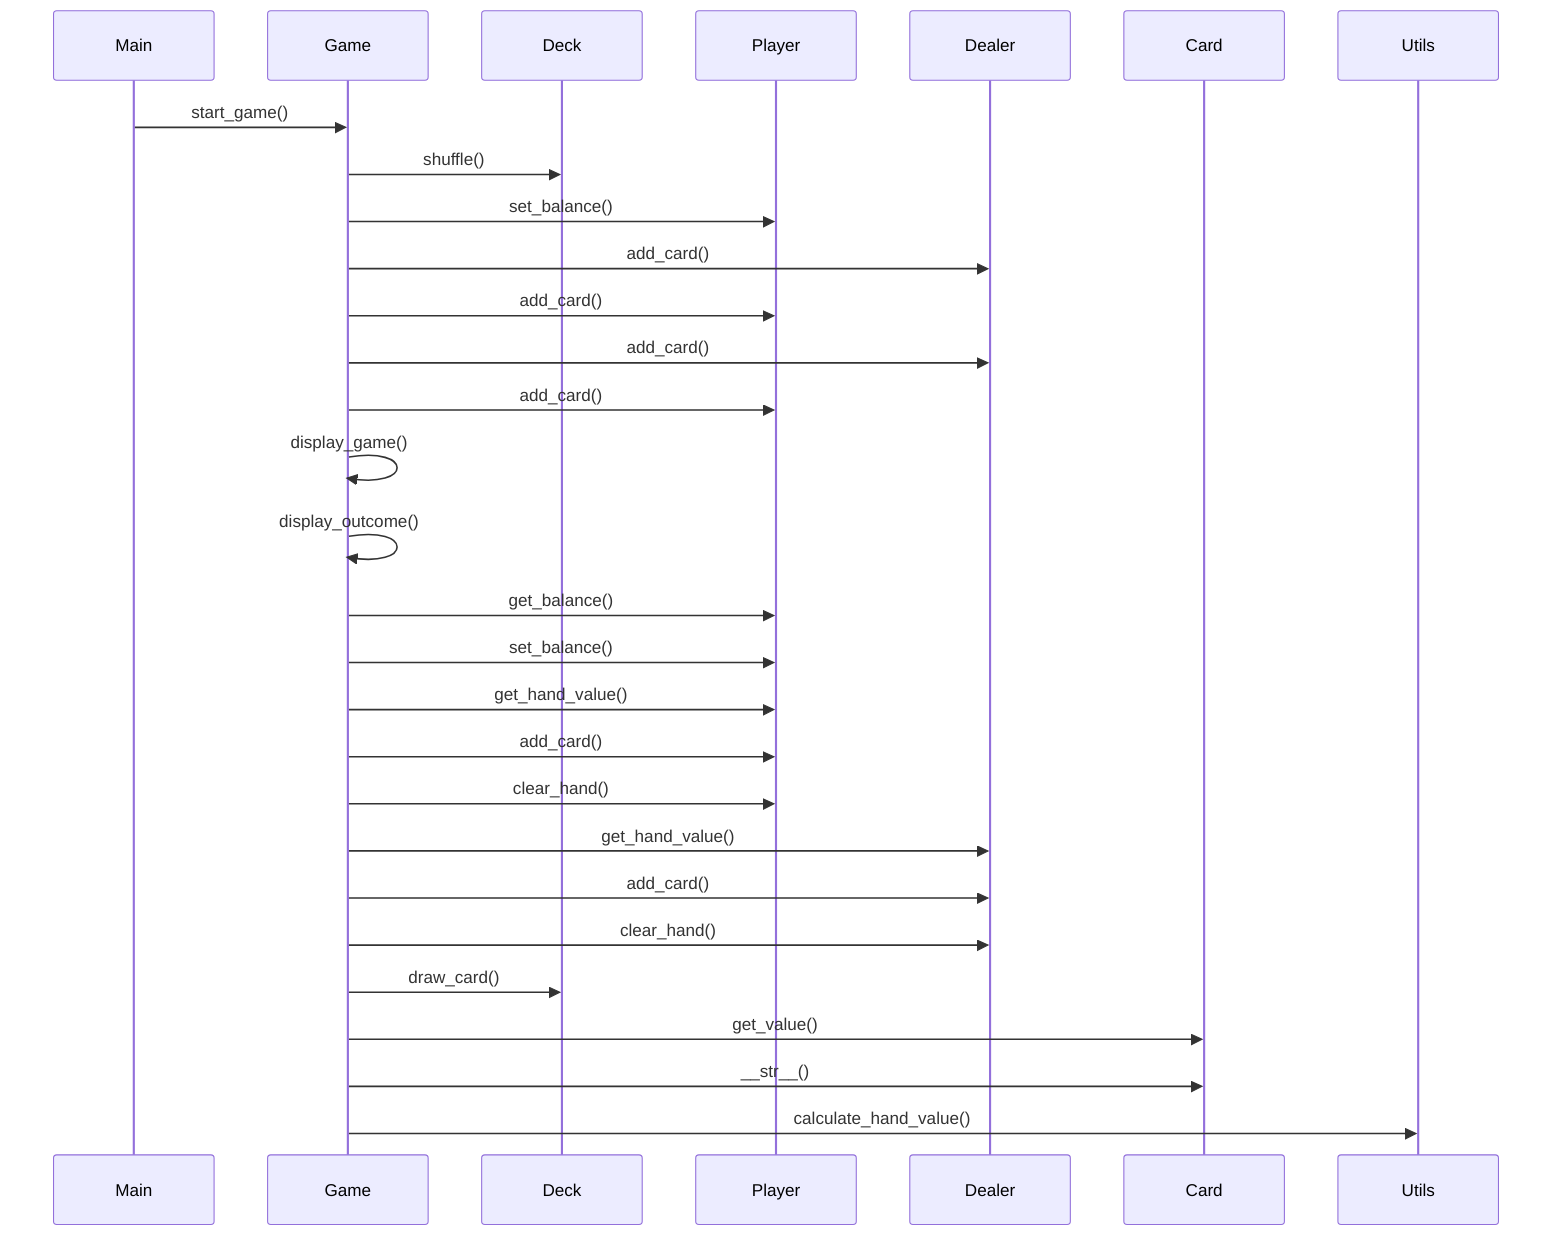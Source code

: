sequenceDiagram
    participant M as Main
    participant G as Game
    participant D as Deck
    participant P as Player
    participant Dl as Dealer
    participant C as Card
    participant U as Utils

    M->>G: start_game()
    G->>D: shuffle()
    G->>P: set_balance()
    G->>Dl: add_card()
    G->>P: add_card()
    G->>Dl: add_card()
    G->>P: add_card()
    G->>G: display_game()
    G->>G: display_outcome()
    G->>P: get_balance()
    G->>P: set_balance()
    G->>P: get_hand_value()
    G->>P: add_card()
    G->>P: clear_hand()
    G->>Dl: get_hand_value()
    G->>Dl: add_card()
    G->>Dl: clear_hand()
    G->>D: draw_card()
    G->>C: get_value()
    G->>C: __str__()
    G->>U: calculate_hand_value()